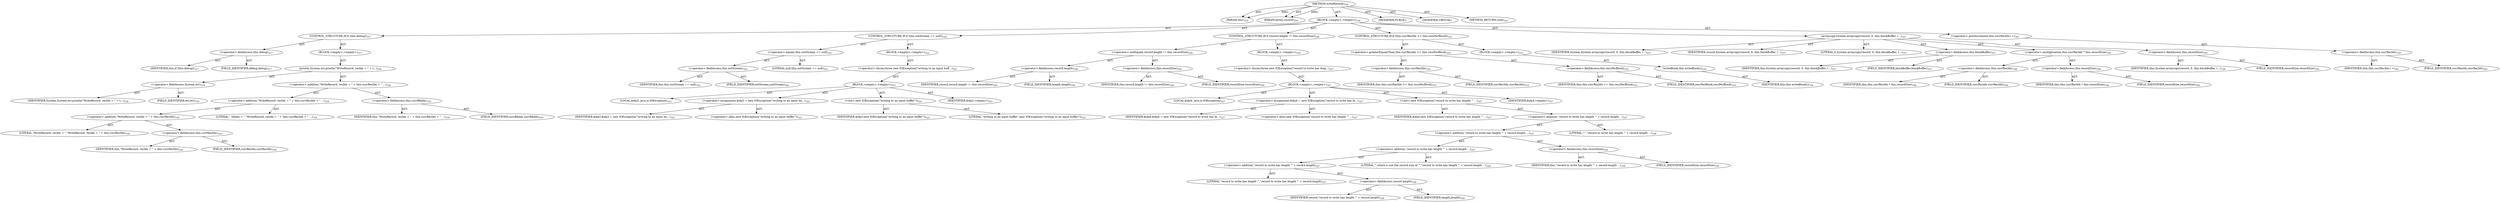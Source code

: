 digraph "writeRecord" {  
"111669149712" [label = <(METHOD,writeRecord)<SUB>316</SUB>> ]
"115964117002" [label = <(PARAM,this)<SUB>316</SUB>> ]
"115964117029" [label = <(PARAM,byte[] record)<SUB>316</SUB>> ]
"25769803813" [label = <(BLOCK,&lt;empty&gt;,&lt;empty&gt;)<SUB>316</SUB>> ]
"47244640275" [label = <(CONTROL_STRUCTURE,IF,if (this.debug))<SUB>317</SUB>> ]
"30064771219" [label = <(&lt;operator&gt;.fieldAccess,this.debug)<SUB>317</SUB>> ]
"68719476788" [label = <(IDENTIFIER,this,if (this.debug))<SUB>317</SUB>> ]
"55834574909" [label = <(FIELD_IDENTIFIER,debug,debug)<SUB>317</SUB>> ]
"25769803814" [label = <(BLOCK,&lt;empty&gt;,&lt;empty&gt;)<SUB>317</SUB>> ]
"30064771220" [label = <(println,System.err.println(&quot;WriteRecord: recIdx = &quot; + t...)<SUB>318</SUB>> ]
"30064771221" [label = <(&lt;operator&gt;.fieldAccess,System.err)<SUB>318</SUB>> ]
"68719476906" [label = <(IDENTIFIER,System,System.err.println(&quot;WriteRecord: recIdx = &quot; + t...)<SUB>318</SUB>> ]
"55834574910" [label = <(FIELD_IDENTIFIER,err,err)<SUB>318</SUB>> ]
"30064771222" [label = <(&lt;operator&gt;.addition,&quot;WriteRecord: recIdx = &quot; + this.currRecIdx + &quot; ...)<SUB>318</SUB>> ]
"30064771223" [label = <(&lt;operator&gt;.addition,&quot;WriteRecord: recIdx = &quot; + this.currRecIdx + &quot; ...)<SUB>318</SUB>> ]
"30064771224" [label = <(&lt;operator&gt;.addition,&quot;WriteRecord: recIdx = &quot; + this.currRecIdx)<SUB>318</SUB>> ]
"90194313249" [label = <(LITERAL,&quot;WriteRecord: recIdx = &quot;,&quot;WriteRecord: recIdx = &quot; + this.currRecIdx)<SUB>318</SUB>> ]
"30064771225" [label = <(&lt;operator&gt;.fieldAccess,this.currRecIdx)<SUB>318</SUB>> ]
"68719476789" [label = <(IDENTIFIER,this,&quot;WriteRecord: recIdx = &quot; + this.currRecIdx)<SUB>318</SUB>> ]
"55834574911" [label = <(FIELD_IDENTIFIER,currRecIdx,currRecIdx)<SUB>318</SUB>> ]
"90194313250" [label = <(LITERAL,&quot; blkIdx = &quot;,&quot;WriteRecord: recIdx = &quot; + this.currRecIdx + &quot; ...)<SUB>319</SUB>> ]
"30064771226" [label = <(&lt;operator&gt;.fieldAccess,this.currBlkIdx)<SUB>319</SUB>> ]
"68719476790" [label = <(IDENTIFIER,this,&quot;WriteRecord: recIdx = &quot; + this.currRecIdx + &quot; ...)<SUB>319</SUB>> ]
"55834574912" [label = <(FIELD_IDENTIFIER,currBlkIdx,currBlkIdx)<SUB>319</SUB>> ]
"47244640276" [label = <(CONTROL_STRUCTURE,IF,if (this.outStream == null))<SUB>322</SUB>> ]
"30064771227" [label = <(&lt;operator&gt;.equals,this.outStream == null)<SUB>322</SUB>> ]
"30064771228" [label = <(&lt;operator&gt;.fieldAccess,this.outStream)<SUB>322</SUB>> ]
"68719476791" [label = <(IDENTIFIER,this,this.outStream == null)<SUB>322</SUB>> ]
"55834574913" [label = <(FIELD_IDENTIFIER,outStream,outStream)<SUB>322</SUB>> ]
"90194313251" [label = <(LITERAL,null,this.outStream == null)<SUB>322</SUB>> ]
"25769803815" [label = <(BLOCK,&lt;empty&gt;,&lt;empty&gt;)<SUB>322</SUB>> ]
"30064771229" [label = <(&lt;operator&gt;.throw,throw new IOException(&quot;writing to an input buff...)<SUB>323</SUB>> ]
"25769803816" [label = <(BLOCK,&lt;empty&gt;,&lt;empty&gt;)<SUB>323</SUB>> ]
"94489280521" [label = <(LOCAL,$obj3: java.io.IOException)<SUB>323</SUB>> ]
"30064771230" [label = <(&lt;operator&gt;.assignment,$obj3 = new IOException(&quot;writing to an input bu...)<SUB>323</SUB>> ]
"68719476907" [label = <(IDENTIFIER,$obj3,$obj3 = new IOException(&quot;writing to an input bu...)<SUB>323</SUB>> ]
"30064771231" [label = <(&lt;operator&gt;.alloc,new IOException(&quot;writing to an input buffer&quot;))<SUB>323</SUB>> ]
"30064771232" [label = <(&lt;init&gt;,new IOException(&quot;writing to an input buffer&quot;))<SUB>323</SUB>> ]
"68719476908" [label = <(IDENTIFIER,$obj3,new IOException(&quot;writing to an input buffer&quot;))<SUB>323</SUB>> ]
"90194313252" [label = <(LITERAL,&quot;writing to an input buffer&quot;,new IOException(&quot;writing to an input buffer&quot;))<SUB>323</SUB>> ]
"68719476909" [label = <(IDENTIFIER,$obj3,&lt;empty&gt;)<SUB>323</SUB>> ]
"47244640277" [label = <(CONTROL_STRUCTURE,IF,if (record.length != this.recordSize))<SUB>326</SUB>> ]
"30064771233" [label = <(&lt;operator&gt;.notEquals,record.length != this.recordSize)<SUB>326</SUB>> ]
"30064771234" [label = <(&lt;operator&gt;.fieldAccess,record.length)<SUB>326</SUB>> ]
"68719476910" [label = <(IDENTIFIER,record,record.length != this.recordSize)<SUB>326</SUB>> ]
"55834574914" [label = <(FIELD_IDENTIFIER,length,length)<SUB>326</SUB>> ]
"30064771235" [label = <(&lt;operator&gt;.fieldAccess,this.recordSize)<SUB>326</SUB>> ]
"68719476792" [label = <(IDENTIFIER,this,record.length != this.recordSize)<SUB>326</SUB>> ]
"55834574915" [label = <(FIELD_IDENTIFIER,recordSize,recordSize)<SUB>326</SUB>> ]
"25769803817" [label = <(BLOCK,&lt;empty&gt;,&lt;empty&gt;)<SUB>326</SUB>> ]
"30064771236" [label = <(&lt;operator&gt;.throw,throw new IOException(&quot;record to write has leng...)<SUB>327</SUB>> ]
"25769803818" [label = <(BLOCK,&lt;empty&gt;,&lt;empty&gt;)<SUB>327</SUB>> ]
"94489280522" [label = <(LOCAL,$obj4: java.io.IOException)<SUB>327</SUB>> ]
"30064771237" [label = <(&lt;operator&gt;.assignment,$obj4 = new IOException(&quot;record to write has le...)<SUB>327</SUB>> ]
"68719476911" [label = <(IDENTIFIER,$obj4,$obj4 = new IOException(&quot;record to write has le...)<SUB>327</SUB>> ]
"30064771238" [label = <(&lt;operator&gt;.alloc,new IOException(&quot;record to write has length '&quot; ...)<SUB>327</SUB>> ]
"30064771239" [label = <(&lt;init&gt;,new IOException(&quot;record to write has length '&quot; ...)<SUB>327</SUB>> ]
"68719476912" [label = <(IDENTIFIER,$obj4,new IOException(&quot;record to write has length '&quot; ...)<SUB>327</SUB>> ]
"30064771240" [label = <(&lt;operator&gt;.addition,&quot;record to write has length '&quot; + record.length ...)<SUB>327</SUB>> ]
"30064771241" [label = <(&lt;operator&gt;.addition,&quot;record to write has length '&quot; + record.length ...)<SUB>327</SUB>> ]
"30064771242" [label = <(&lt;operator&gt;.addition,&quot;record to write has length '&quot; + record.length ...)<SUB>327</SUB>> ]
"30064771243" [label = <(&lt;operator&gt;.addition,&quot;record to write has length '&quot; + record.length)<SUB>327</SUB>> ]
"90194313253" [label = <(LITERAL,&quot;record to write has length '&quot;,&quot;record to write has length '&quot; + record.length)<SUB>327</SUB>> ]
"30064771244" [label = <(&lt;operator&gt;.fieldAccess,record.length)<SUB>328</SUB>> ]
"68719476913" [label = <(IDENTIFIER,record,&quot;record to write has length '&quot; + record.length)<SUB>328</SUB>> ]
"55834574916" [label = <(FIELD_IDENTIFIER,length,length)<SUB>328</SUB>> ]
"90194313254" [label = <(LITERAL,&quot;' which is not the record size of '&quot;,&quot;record to write has length '&quot; + record.length ...)<SUB>329</SUB>> ]
"30064771245" [label = <(&lt;operator&gt;.fieldAccess,this.recordSize)<SUB>330</SUB>> ]
"68719476793" [label = <(IDENTIFIER,this,&quot;record to write has length '&quot; + record.length ...)<SUB>330</SUB>> ]
"55834574917" [label = <(FIELD_IDENTIFIER,recordSize,recordSize)<SUB>330</SUB>> ]
"90194313255" [label = <(LITERAL,&quot;'&quot;,&quot;record to write has length '&quot; + record.length ...)<SUB>330</SUB>> ]
"68719476914" [label = <(IDENTIFIER,$obj4,&lt;empty&gt;)<SUB>327</SUB>> ]
"47244640278" [label = <(CONTROL_STRUCTURE,IF,if (this.currRecIdx &gt;= this.recsPerBlock))<SUB>333</SUB>> ]
"30064771246" [label = <(&lt;operator&gt;.greaterEqualsThan,this.currRecIdx &gt;= this.recsPerBlock)<SUB>333</SUB>> ]
"30064771247" [label = <(&lt;operator&gt;.fieldAccess,this.currRecIdx)<SUB>333</SUB>> ]
"68719476794" [label = <(IDENTIFIER,this,this.currRecIdx &gt;= this.recsPerBlock)<SUB>333</SUB>> ]
"55834574918" [label = <(FIELD_IDENTIFIER,currRecIdx,currRecIdx)<SUB>333</SUB>> ]
"30064771248" [label = <(&lt;operator&gt;.fieldAccess,this.recsPerBlock)<SUB>333</SUB>> ]
"68719476795" [label = <(IDENTIFIER,this,this.currRecIdx &gt;= this.recsPerBlock)<SUB>333</SUB>> ]
"55834574919" [label = <(FIELD_IDENTIFIER,recsPerBlock,recsPerBlock)<SUB>333</SUB>> ]
"25769803819" [label = <(BLOCK,&lt;empty&gt;,&lt;empty&gt;)<SUB>333</SUB>> ]
"30064771249" [label = <(writeBlock,this.writeBlock())<SUB>334</SUB>> ]
"68719476796" [label = <(IDENTIFIER,this,this.writeBlock())<SUB>334</SUB>> ]
"30064771250" [label = <(arraycopy,System.arraycopy(record, 0, this.blockBuffer, (...)<SUB>337</SUB>> ]
"68719476915" [label = <(IDENTIFIER,System,System.arraycopy(record, 0, this.blockBuffer, (...)<SUB>337</SUB>> ]
"68719476916" [label = <(IDENTIFIER,record,System.arraycopy(record, 0, this.blockBuffer, (...)<SUB>337</SUB>> ]
"90194313256" [label = <(LITERAL,0,System.arraycopy(record, 0, this.blockBuffer, (...)<SUB>337</SUB>> ]
"30064771251" [label = <(&lt;operator&gt;.fieldAccess,this.blockBuffer)<SUB>337</SUB>> ]
"68719476797" [label = <(IDENTIFIER,this,System.arraycopy(record, 0, this.blockBuffer, (...)<SUB>337</SUB>> ]
"55834574920" [label = <(FIELD_IDENTIFIER,blockBuffer,blockBuffer)<SUB>337</SUB>> ]
"30064771252" [label = <(&lt;operator&gt;.multiplication,this.currRecIdx * this.recordSize)<SUB>338</SUB>> ]
"30064771253" [label = <(&lt;operator&gt;.fieldAccess,this.currRecIdx)<SUB>338</SUB>> ]
"68719476798" [label = <(IDENTIFIER,this,this.currRecIdx * this.recordSize)<SUB>338</SUB>> ]
"55834574921" [label = <(FIELD_IDENTIFIER,currRecIdx,currRecIdx)<SUB>338</SUB>> ]
"30064771254" [label = <(&lt;operator&gt;.fieldAccess,this.recordSize)<SUB>338</SUB>> ]
"68719476799" [label = <(IDENTIFIER,this,this.currRecIdx * this.recordSize)<SUB>338</SUB>> ]
"55834574922" [label = <(FIELD_IDENTIFIER,recordSize,recordSize)<SUB>338</SUB>> ]
"30064771255" [label = <(&lt;operator&gt;.fieldAccess,this.recordSize)<SUB>339</SUB>> ]
"68719476800" [label = <(IDENTIFIER,this,System.arraycopy(record, 0, this.blockBuffer, (...)<SUB>339</SUB>> ]
"55834574923" [label = <(FIELD_IDENTIFIER,recordSize,recordSize)<SUB>339</SUB>> ]
"30064771256" [label = <(&lt;operator&gt;.postIncrement,this.currRecIdx++)<SUB>341</SUB>> ]
"30064771257" [label = <(&lt;operator&gt;.fieldAccess,this.currRecIdx)<SUB>341</SUB>> ]
"68719476801" [label = <(IDENTIFIER,this,this.currRecIdx++)<SUB>341</SUB>> ]
"55834574924" [label = <(FIELD_IDENTIFIER,currRecIdx,currRecIdx)<SUB>341</SUB>> ]
"133143986221" [label = <(MODIFIER,PUBLIC)> ]
"133143986222" [label = <(MODIFIER,VIRTUAL)> ]
"128849018896" [label = <(METHOD_RETURN,void)<SUB>316</SUB>> ]
  "111669149712" -> "115964117002"  [ label = "AST: "] 
  "111669149712" -> "115964117029"  [ label = "AST: "] 
  "111669149712" -> "25769803813"  [ label = "AST: "] 
  "111669149712" -> "133143986221"  [ label = "AST: "] 
  "111669149712" -> "133143986222"  [ label = "AST: "] 
  "111669149712" -> "128849018896"  [ label = "AST: "] 
  "25769803813" -> "47244640275"  [ label = "AST: "] 
  "25769803813" -> "47244640276"  [ label = "AST: "] 
  "25769803813" -> "47244640277"  [ label = "AST: "] 
  "25769803813" -> "47244640278"  [ label = "AST: "] 
  "25769803813" -> "30064771250"  [ label = "AST: "] 
  "25769803813" -> "30064771256"  [ label = "AST: "] 
  "47244640275" -> "30064771219"  [ label = "AST: "] 
  "47244640275" -> "25769803814"  [ label = "AST: "] 
  "30064771219" -> "68719476788"  [ label = "AST: "] 
  "30064771219" -> "55834574909"  [ label = "AST: "] 
  "25769803814" -> "30064771220"  [ label = "AST: "] 
  "30064771220" -> "30064771221"  [ label = "AST: "] 
  "30064771220" -> "30064771222"  [ label = "AST: "] 
  "30064771221" -> "68719476906"  [ label = "AST: "] 
  "30064771221" -> "55834574910"  [ label = "AST: "] 
  "30064771222" -> "30064771223"  [ label = "AST: "] 
  "30064771222" -> "30064771226"  [ label = "AST: "] 
  "30064771223" -> "30064771224"  [ label = "AST: "] 
  "30064771223" -> "90194313250"  [ label = "AST: "] 
  "30064771224" -> "90194313249"  [ label = "AST: "] 
  "30064771224" -> "30064771225"  [ label = "AST: "] 
  "30064771225" -> "68719476789"  [ label = "AST: "] 
  "30064771225" -> "55834574911"  [ label = "AST: "] 
  "30064771226" -> "68719476790"  [ label = "AST: "] 
  "30064771226" -> "55834574912"  [ label = "AST: "] 
  "47244640276" -> "30064771227"  [ label = "AST: "] 
  "47244640276" -> "25769803815"  [ label = "AST: "] 
  "30064771227" -> "30064771228"  [ label = "AST: "] 
  "30064771227" -> "90194313251"  [ label = "AST: "] 
  "30064771228" -> "68719476791"  [ label = "AST: "] 
  "30064771228" -> "55834574913"  [ label = "AST: "] 
  "25769803815" -> "30064771229"  [ label = "AST: "] 
  "30064771229" -> "25769803816"  [ label = "AST: "] 
  "25769803816" -> "94489280521"  [ label = "AST: "] 
  "25769803816" -> "30064771230"  [ label = "AST: "] 
  "25769803816" -> "30064771232"  [ label = "AST: "] 
  "25769803816" -> "68719476909"  [ label = "AST: "] 
  "30064771230" -> "68719476907"  [ label = "AST: "] 
  "30064771230" -> "30064771231"  [ label = "AST: "] 
  "30064771232" -> "68719476908"  [ label = "AST: "] 
  "30064771232" -> "90194313252"  [ label = "AST: "] 
  "47244640277" -> "30064771233"  [ label = "AST: "] 
  "47244640277" -> "25769803817"  [ label = "AST: "] 
  "30064771233" -> "30064771234"  [ label = "AST: "] 
  "30064771233" -> "30064771235"  [ label = "AST: "] 
  "30064771234" -> "68719476910"  [ label = "AST: "] 
  "30064771234" -> "55834574914"  [ label = "AST: "] 
  "30064771235" -> "68719476792"  [ label = "AST: "] 
  "30064771235" -> "55834574915"  [ label = "AST: "] 
  "25769803817" -> "30064771236"  [ label = "AST: "] 
  "30064771236" -> "25769803818"  [ label = "AST: "] 
  "25769803818" -> "94489280522"  [ label = "AST: "] 
  "25769803818" -> "30064771237"  [ label = "AST: "] 
  "25769803818" -> "30064771239"  [ label = "AST: "] 
  "25769803818" -> "68719476914"  [ label = "AST: "] 
  "30064771237" -> "68719476911"  [ label = "AST: "] 
  "30064771237" -> "30064771238"  [ label = "AST: "] 
  "30064771239" -> "68719476912"  [ label = "AST: "] 
  "30064771239" -> "30064771240"  [ label = "AST: "] 
  "30064771240" -> "30064771241"  [ label = "AST: "] 
  "30064771240" -> "90194313255"  [ label = "AST: "] 
  "30064771241" -> "30064771242"  [ label = "AST: "] 
  "30064771241" -> "30064771245"  [ label = "AST: "] 
  "30064771242" -> "30064771243"  [ label = "AST: "] 
  "30064771242" -> "90194313254"  [ label = "AST: "] 
  "30064771243" -> "90194313253"  [ label = "AST: "] 
  "30064771243" -> "30064771244"  [ label = "AST: "] 
  "30064771244" -> "68719476913"  [ label = "AST: "] 
  "30064771244" -> "55834574916"  [ label = "AST: "] 
  "30064771245" -> "68719476793"  [ label = "AST: "] 
  "30064771245" -> "55834574917"  [ label = "AST: "] 
  "47244640278" -> "30064771246"  [ label = "AST: "] 
  "47244640278" -> "25769803819"  [ label = "AST: "] 
  "30064771246" -> "30064771247"  [ label = "AST: "] 
  "30064771246" -> "30064771248"  [ label = "AST: "] 
  "30064771247" -> "68719476794"  [ label = "AST: "] 
  "30064771247" -> "55834574918"  [ label = "AST: "] 
  "30064771248" -> "68719476795"  [ label = "AST: "] 
  "30064771248" -> "55834574919"  [ label = "AST: "] 
  "25769803819" -> "30064771249"  [ label = "AST: "] 
  "30064771249" -> "68719476796"  [ label = "AST: "] 
  "30064771250" -> "68719476915"  [ label = "AST: "] 
  "30064771250" -> "68719476916"  [ label = "AST: "] 
  "30064771250" -> "90194313256"  [ label = "AST: "] 
  "30064771250" -> "30064771251"  [ label = "AST: "] 
  "30064771250" -> "30064771252"  [ label = "AST: "] 
  "30064771250" -> "30064771255"  [ label = "AST: "] 
  "30064771251" -> "68719476797"  [ label = "AST: "] 
  "30064771251" -> "55834574920"  [ label = "AST: "] 
  "30064771252" -> "30064771253"  [ label = "AST: "] 
  "30064771252" -> "30064771254"  [ label = "AST: "] 
  "30064771253" -> "68719476798"  [ label = "AST: "] 
  "30064771253" -> "55834574921"  [ label = "AST: "] 
  "30064771254" -> "68719476799"  [ label = "AST: "] 
  "30064771254" -> "55834574922"  [ label = "AST: "] 
  "30064771255" -> "68719476800"  [ label = "AST: "] 
  "30064771255" -> "55834574923"  [ label = "AST: "] 
  "30064771256" -> "30064771257"  [ label = "AST: "] 
  "30064771257" -> "68719476801"  [ label = "AST: "] 
  "30064771257" -> "55834574924"  [ label = "AST: "] 
  "111669149712" -> "115964117002"  [ label = "DDG: "] 
  "111669149712" -> "115964117029"  [ label = "DDG: "] 
}
